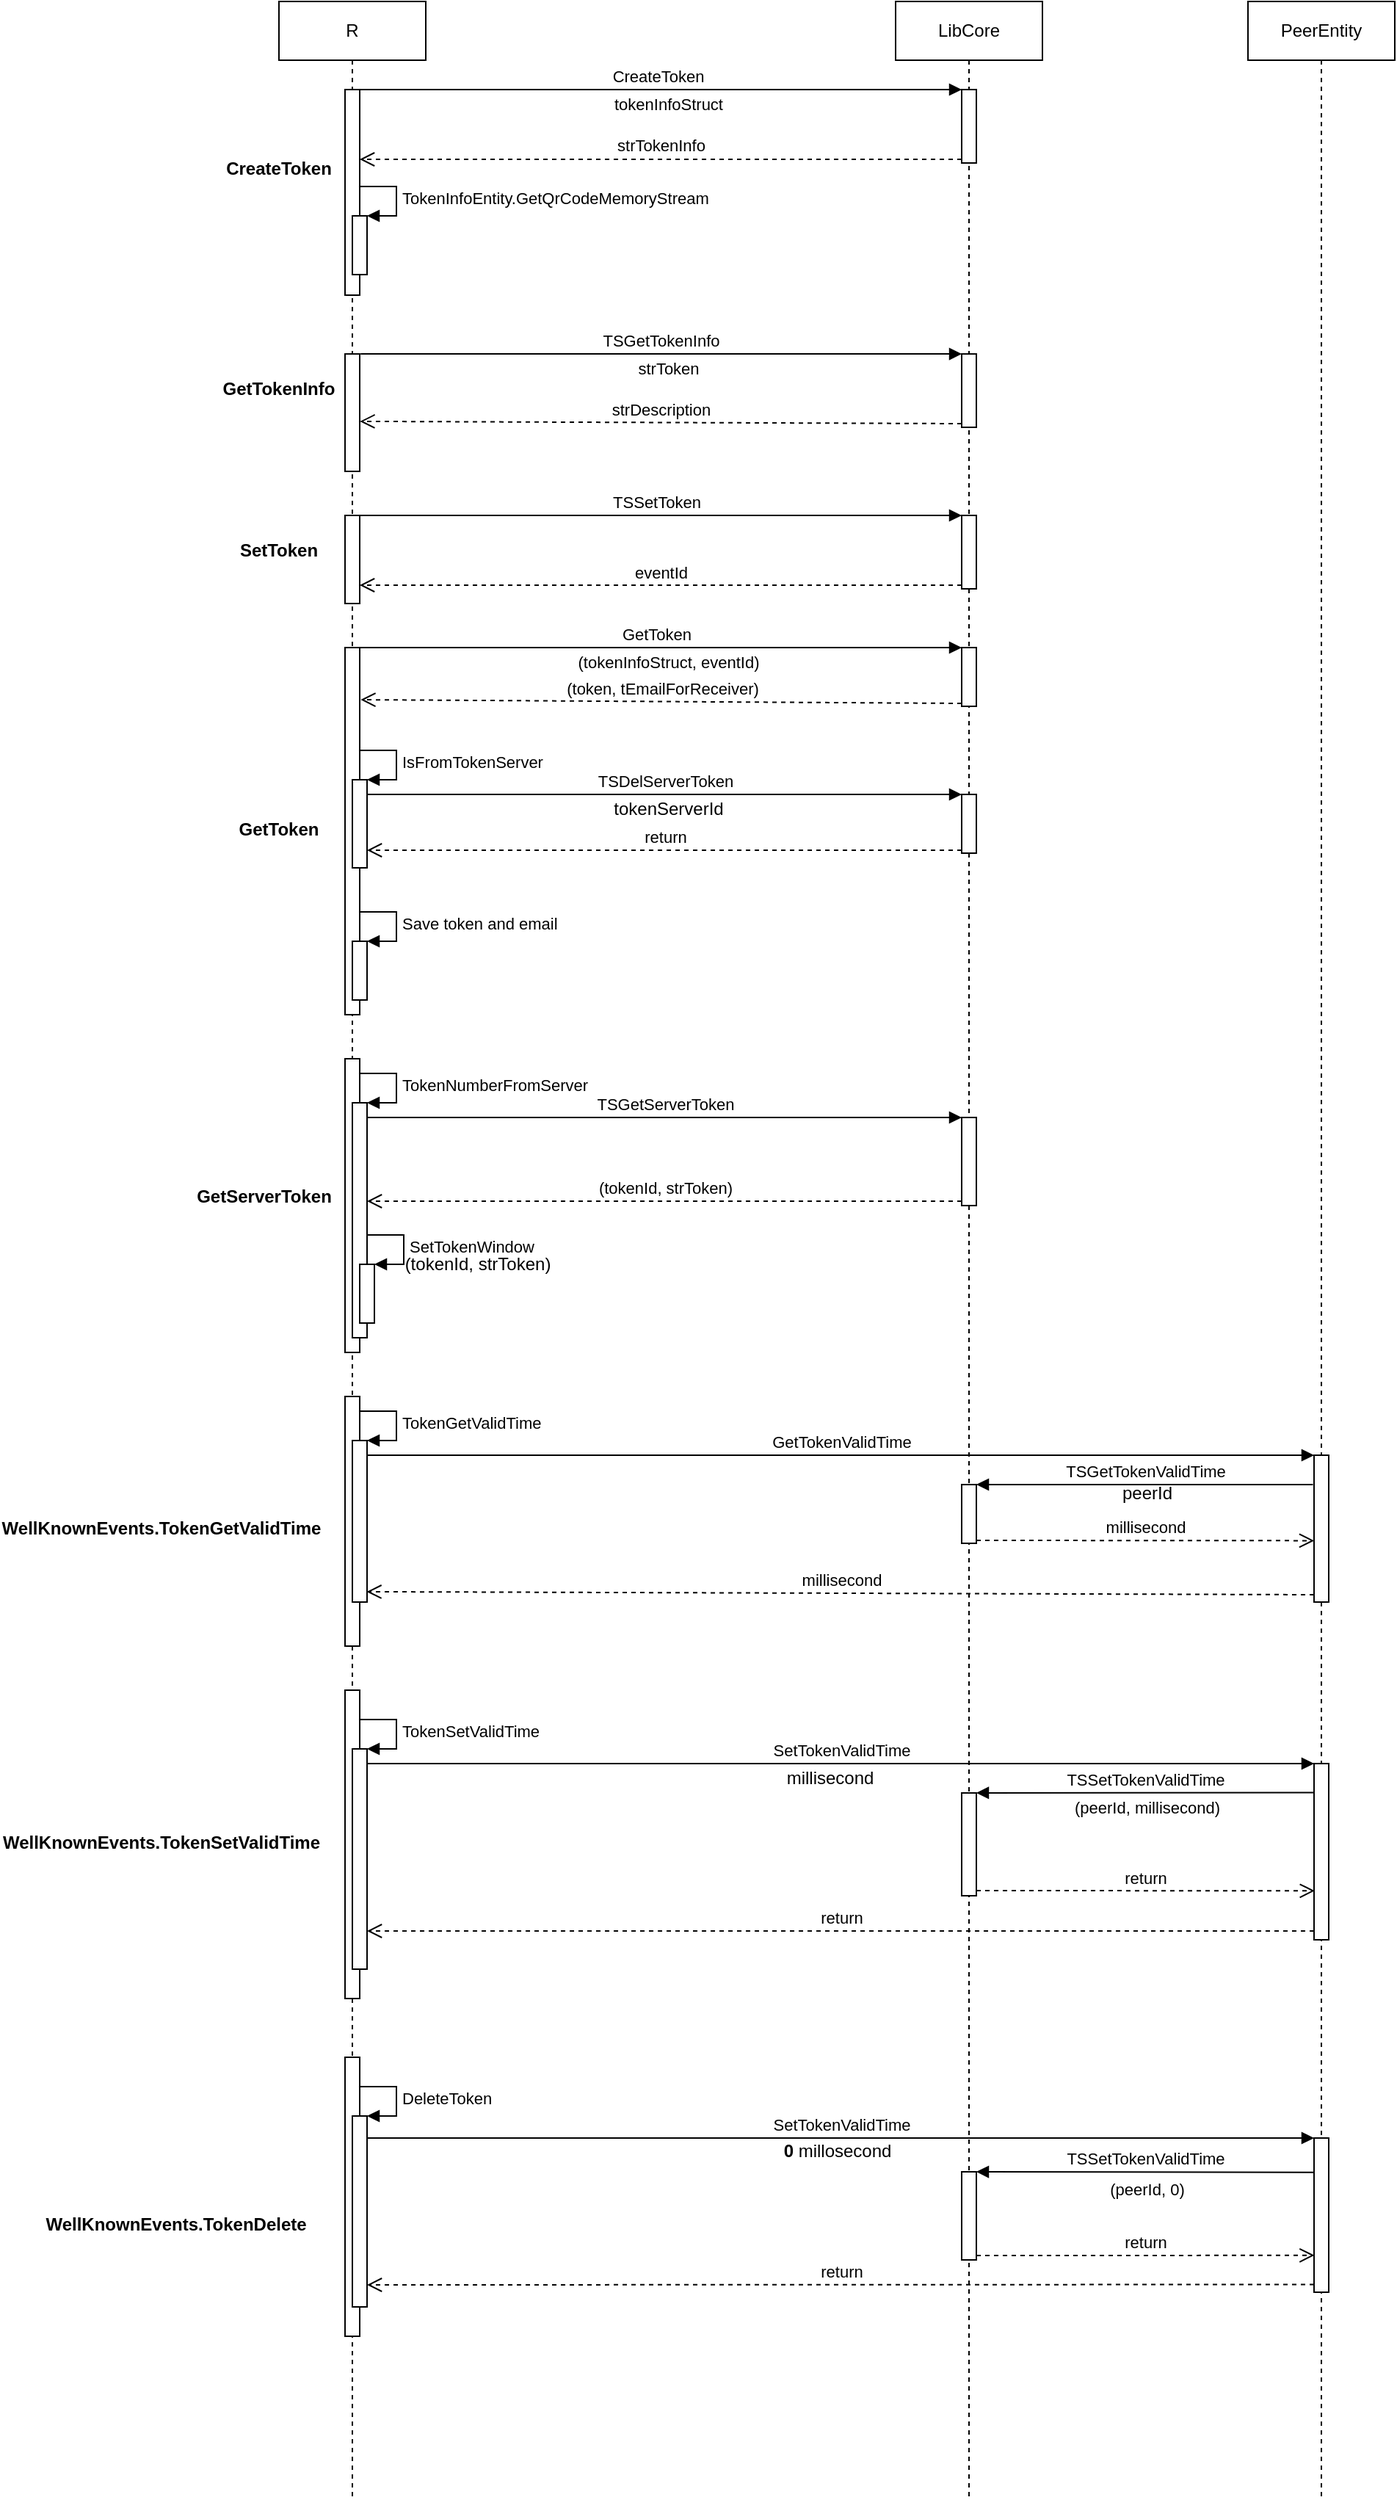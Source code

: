 <mxfile version="13.7.9" type="device"><diagram id="-pO2Lz9qUrQI5gXO0Bqv" name="Page-1"><mxGraphModel dx="1764" dy="556" grid="1" gridSize="10" guides="1" tooltips="1" connect="1" arrows="1" fold="1" page="1" pageScale="1" pageWidth="850" pageHeight="1100" math="0" shadow="0"><root><mxCell id="0"/><mxCell id="1" parent="0"/><mxCell id="dyQVklc0AuPWEv5deUCc-2" value="R" style="shape=umlLifeline;perimeter=lifelinePerimeter;whiteSpace=wrap;html=1;container=1;collapsible=0;recursiveResize=0;outlineConnect=0;" vertex="1" parent="1"><mxGeometry x="-380" y="40" width="100" height="1700" as="geometry"/></mxCell><mxCell id="dyQVklc0AuPWEv5deUCc-8" value="" style="html=1;points=[];perimeter=orthogonalPerimeter;" vertex="1" parent="dyQVklc0AuPWEv5deUCc-2"><mxGeometry x="45" y="60" width="10" height="140" as="geometry"/></mxCell><mxCell id="dyQVklc0AuPWEv5deUCc-14" value="" style="html=1;points=[];perimeter=orthogonalPerimeter;" vertex="1" parent="dyQVklc0AuPWEv5deUCc-2"><mxGeometry x="45" y="240.05" width="10" height="79.95" as="geometry"/></mxCell><mxCell id="dyQVklc0AuPWEv5deUCc-19" value="" style="html=1;points=[];perimeter=orthogonalPerimeter;" vertex="1" parent="dyQVklc0AuPWEv5deUCc-2"><mxGeometry x="45" y="350" width="10" height="60" as="geometry"/></mxCell><mxCell id="dyQVklc0AuPWEv5deUCc-29" value="" style="html=1;points=[];perimeter=orthogonalPerimeter;" vertex="1" parent="dyQVklc0AuPWEv5deUCc-2"><mxGeometry x="45" y="440" width="10" height="250" as="geometry"/></mxCell><mxCell id="dyQVklc0AuPWEv5deUCc-38" value="" style="html=1;points=[];perimeter=orthogonalPerimeter;" vertex="1" parent="dyQVklc0AuPWEv5deUCc-2"><mxGeometry x="50" y="530" width="10" height="60" as="geometry"/></mxCell><mxCell id="dyQVklc0AuPWEv5deUCc-39" value="IsFromTokenServer" style="edgeStyle=orthogonalEdgeStyle;html=1;align=left;spacingLeft=2;endArrow=block;rounded=0;entryX=1;entryY=0;" edge="1" target="dyQVklc0AuPWEv5deUCc-38" parent="dyQVklc0AuPWEv5deUCc-2"><mxGeometry relative="1" as="geometry"><mxPoint x="55" y="510" as="sourcePoint"/><Array as="points"><mxPoint x="80" y="510"/></Array></mxGeometry></mxCell><mxCell id="dyQVklc0AuPWEv5deUCc-47" value="" style="html=1;points=[];perimeter=orthogonalPerimeter;" vertex="1" parent="dyQVklc0AuPWEv5deUCc-2"><mxGeometry x="50" y="640" width="10" height="40" as="geometry"/></mxCell><mxCell id="dyQVklc0AuPWEv5deUCc-48" value="Save token and email" style="edgeStyle=orthogonalEdgeStyle;html=1;align=left;spacingLeft=2;endArrow=block;rounded=0;entryX=1;entryY=0;" edge="1" target="dyQVklc0AuPWEv5deUCc-47" parent="dyQVklc0AuPWEv5deUCc-2"><mxGeometry relative="1" as="geometry"><mxPoint x="55" y="620" as="sourcePoint"/><Array as="points"><mxPoint x="80" y="620"/></Array></mxGeometry></mxCell><mxCell id="dyQVklc0AuPWEv5deUCc-50" value="" style="html=1;points=[];perimeter=orthogonalPerimeter;" vertex="1" parent="dyQVklc0AuPWEv5deUCc-2"><mxGeometry x="45" y="720" width="10" height="200" as="geometry"/></mxCell><mxCell id="dyQVklc0AuPWEv5deUCc-54" value="" style="html=1;points=[];perimeter=orthogonalPerimeter;" vertex="1" parent="dyQVklc0AuPWEv5deUCc-2"><mxGeometry x="50" y="750" width="10" height="160" as="geometry"/></mxCell><mxCell id="dyQVklc0AuPWEv5deUCc-55" value="TokenNumberFromServer" style="edgeStyle=orthogonalEdgeStyle;html=1;align=left;spacingLeft=2;endArrow=block;rounded=0;entryX=1;entryY=0;" edge="1" target="dyQVklc0AuPWEv5deUCc-54" parent="dyQVklc0AuPWEv5deUCc-2"><mxGeometry relative="1" as="geometry"><mxPoint x="55" y="730" as="sourcePoint"/><Array as="points"><mxPoint x="80" y="730"/></Array></mxGeometry></mxCell><mxCell id="dyQVklc0AuPWEv5deUCc-56" value="" style="html=1;points=[];perimeter=orthogonalPerimeter;" vertex="1" parent="dyQVklc0AuPWEv5deUCc-2"><mxGeometry x="55" y="860" width="10" height="40" as="geometry"/></mxCell><mxCell id="dyQVklc0AuPWEv5deUCc-57" value="SetTokenWindow" style="edgeStyle=orthogonalEdgeStyle;html=1;align=left;spacingLeft=2;endArrow=block;rounded=0;entryX=1;entryY=0;" edge="1" target="dyQVklc0AuPWEv5deUCc-56" parent="dyQVklc0AuPWEv5deUCc-2"><mxGeometry relative="1" as="geometry"><mxPoint x="60" y="840" as="sourcePoint"/><Array as="points"><mxPoint x="85" y="840"/></Array></mxGeometry></mxCell><mxCell id="dyQVklc0AuPWEv5deUCc-59" value="" style="html=1;points=[];perimeter=orthogonalPerimeter;" vertex="1" parent="dyQVklc0AuPWEv5deUCc-2"><mxGeometry x="45" y="950" width="10" height="170" as="geometry"/></mxCell><mxCell id="dyQVklc0AuPWEv5deUCc-60" value="" style="html=1;points=[];perimeter=orthogonalPerimeter;" vertex="1" parent="dyQVklc0AuPWEv5deUCc-2"><mxGeometry x="50" y="980" width="10" height="110" as="geometry"/></mxCell><mxCell id="dyQVklc0AuPWEv5deUCc-61" value="TokenGetValidTime" style="edgeStyle=orthogonalEdgeStyle;html=1;align=left;spacingLeft=2;endArrow=block;rounded=0;entryX=1;entryY=0;" edge="1" target="dyQVklc0AuPWEv5deUCc-60" parent="dyQVklc0AuPWEv5deUCc-2"><mxGeometry relative="1" as="geometry"><mxPoint x="55" y="960" as="sourcePoint"/><Array as="points"><mxPoint x="80" y="960"/></Array></mxGeometry></mxCell><mxCell id="dyQVklc0AuPWEv5deUCc-73" value="" style="html=1;points=[];perimeter=orthogonalPerimeter;" vertex="1" parent="dyQVklc0AuPWEv5deUCc-2"><mxGeometry x="45" y="1150" width="10" height="210" as="geometry"/></mxCell><mxCell id="dyQVklc0AuPWEv5deUCc-75" value="" style="html=1;points=[];perimeter=orthogonalPerimeter;" vertex="1" parent="dyQVklc0AuPWEv5deUCc-2"><mxGeometry x="50" y="1190" width="10" height="150" as="geometry"/></mxCell><mxCell id="dyQVklc0AuPWEv5deUCc-76" value="TokenSetValidTime" style="edgeStyle=orthogonalEdgeStyle;html=1;align=left;spacingLeft=2;endArrow=block;rounded=0;entryX=1;entryY=0;" edge="1" target="dyQVklc0AuPWEv5deUCc-75" parent="dyQVklc0AuPWEv5deUCc-2"><mxGeometry relative="1" as="geometry"><mxPoint x="55" y="1170" as="sourcePoint"/><Array as="points"><mxPoint x="80" y="1170"/></Array></mxGeometry></mxCell><mxCell id="dyQVklc0AuPWEv5deUCc-86" value="" style="html=1;points=[];perimeter=orthogonalPerimeter;" vertex="1" parent="dyQVklc0AuPWEv5deUCc-2"><mxGeometry x="45" y="1400" width="10" height="190" as="geometry"/></mxCell><mxCell id="dyQVklc0AuPWEv5deUCc-88" value="" style="html=1;points=[];perimeter=orthogonalPerimeter;" vertex="1" parent="dyQVklc0AuPWEv5deUCc-2"><mxGeometry x="50" y="1440" width="10" height="130" as="geometry"/></mxCell><mxCell id="dyQVklc0AuPWEv5deUCc-89" value="DeleteToken" style="edgeStyle=orthogonalEdgeStyle;html=1;align=left;spacingLeft=2;endArrow=block;rounded=0;entryX=1;entryY=0;" edge="1" target="dyQVklc0AuPWEv5deUCc-88" parent="dyQVklc0AuPWEv5deUCc-2"><mxGeometry relative="1" as="geometry"><mxPoint x="55" y="1420" as="sourcePoint"/><Array as="points"><mxPoint x="80" y="1420"/></Array></mxGeometry></mxCell><mxCell id="dyQVklc0AuPWEv5deUCc-4" value="LibCore" style="shape=umlLifeline;perimeter=lifelinePerimeter;whiteSpace=wrap;html=1;container=1;collapsible=0;recursiveResize=0;outlineConnect=0;" vertex="1" parent="1"><mxGeometry x="40" y="40" width="100" height="1700" as="geometry"/></mxCell><mxCell id="dyQVklc0AuPWEv5deUCc-5" value="" style="html=1;points=[];perimeter=orthogonalPerimeter;" vertex="1" parent="dyQVklc0AuPWEv5deUCc-4"><mxGeometry x="45" y="60" width="10" height="50" as="geometry"/></mxCell><mxCell id="dyQVklc0AuPWEv5deUCc-16" value="" style="html=1;points=[];perimeter=orthogonalPerimeter;" vertex="1" parent="dyQVklc0AuPWEv5deUCc-4"><mxGeometry x="45" y="240.05" width="10" height="49.95" as="geometry"/></mxCell><mxCell id="dyQVklc0AuPWEv5deUCc-26" value="" style="html=1;points=[];perimeter=orthogonalPerimeter;" vertex="1" parent="dyQVklc0AuPWEv5deUCc-4"><mxGeometry x="45" y="350" width="10" height="50" as="geometry"/></mxCell><mxCell id="dyQVklc0AuPWEv5deUCc-30" value="" style="html=1;points=[];perimeter=orthogonalPerimeter;" vertex="1" parent="dyQVklc0AuPWEv5deUCc-4"><mxGeometry x="45" y="440" width="10" height="40" as="geometry"/></mxCell><mxCell id="dyQVklc0AuPWEv5deUCc-40" value="" style="html=1;points=[];perimeter=orthogonalPerimeter;" vertex="1" parent="dyQVklc0AuPWEv5deUCc-4"><mxGeometry x="45" y="540" width="10" height="40" as="geometry"/></mxCell><mxCell id="dyQVklc0AuPWEv5deUCc-51" value="" style="html=1;points=[];perimeter=orthogonalPerimeter;" vertex="1" parent="dyQVklc0AuPWEv5deUCc-4"><mxGeometry x="45" y="760" width="10" height="60" as="geometry"/></mxCell><mxCell id="dyQVklc0AuPWEv5deUCc-67" value="" style="html=1;points=[];perimeter=orthogonalPerimeter;" vertex="1" parent="dyQVklc0AuPWEv5deUCc-4"><mxGeometry x="45" y="1010" width="10" height="40" as="geometry"/></mxCell><mxCell id="dyQVklc0AuPWEv5deUCc-81" value="" style="html=1;points=[];perimeter=orthogonalPerimeter;" vertex="1" parent="dyQVklc0AuPWEv5deUCc-4"><mxGeometry x="45" y="1220" width="10" height="70" as="geometry"/></mxCell><mxCell id="dyQVklc0AuPWEv5deUCc-102" value="" style="html=1;points=[];perimeter=orthogonalPerimeter;" vertex="1" parent="dyQVklc0AuPWEv5deUCc-4"><mxGeometry x="45" y="1478" width="10" height="60" as="geometry"/></mxCell><mxCell id="dyQVklc0AuPWEv5deUCc-6" value="CreateToken" style="html=1;verticalAlign=bottom;endArrow=block;entryX=0;entryY=0;" edge="1" target="dyQVklc0AuPWEv5deUCc-5" parent="1" source="dyQVklc0AuPWEv5deUCc-2"><mxGeometry relative="1" as="geometry"><mxPoint x="20" y="100" as="sourcePoint"/></mxGeometry></mxCell><mxCell id="dyQVklc0AuPWEv5deUCc-36" value="tokenInfoStruct" style="edgeLabel;html=1;align=center;verticalAlign=middle;resizable=0;points=[];" vertex="1" connectable="0" parent="dyQVklc0AuPWEv5deUCc-6"><mxGeometry x="0.044" y="1" relative="1" as="geometry"><mxPoint x="-1.5" y="11" as="offset"/></mxGeometry></mxCell><mxCell id="dyQVklc0AuPWEv5deUCc-9" value="CreateToken" style="text;align=center;fontStyle=1;verticalAlign=middle;spacingLeft=3;spacingRight=3;strokeColor=none;rotatable=0;points=[[0,0.5],[1,0.5]];portConstraint=eastwest;" vertex="1" parent="1"><mxGeometry x="-420" y="140" width="80" height="26" as="geometry"/></mxCell><mxCell id="dyQVklc0AuPWEv5deUCc-7" value="strTokenInfo" style="html=1;verticalAlign=bottom;endArrow=open;dashed=1;endSize=8;exitX=0;exitY=0.95;" edge="1" source="dyQVklc0AuPWEv5deUCc-5" parent="1" target="dyQVklc0AuPWEv5deUCc-8"><mxGeometry relative="1" as="geometry"><mxPoint x="-320" y="138" as="targetPoint"/></mxGeometry></mxCell><mxCell id="dyQVklc0AuPWEv5deUCc-12" value="" style="html=1;points=[];perimeter=orthogonalPerimeter;" vertex="1" parent="1"><mxGeometry x="-330" y="186" width="10" height="40" as="geometry"/></mxCell><mxCell id="dyQVklc0AuPWEv5deUCc-13" value="TokenInfoEntity.GetQrCodeMemoryStream" style="edgeStyle=orthogonalEdgeStyle;html=1;align=left;spacingLeft=2;endArrow=block;rounded=0;entryX=1;entryY=0;" edge="1" target="dyQVklc0AuPWEv5deUCc-12" parent="1"><mxGeometry relative="1" as="geometry"><mxPoint x="-325" y="166" as="sourcePoint"/><Array as="points"><mxPoint x="-300" y="166"/></Array></mxGeometry></mxCell><mxCell id="dyQVklc0AuPWEv5deUCc-15" value="GetTokenInfo" style="text;align=center;fontStyle=1;verticalAlign=middle;spacingLeft=3;spacingRight=3;strokeColor=none;rotatable=0;points=[[0,0.5],[1,0.5]];portConstraint=eastwest;" vertex="1" parent="1"><mxGeometry x="-420" y="290.05" width="80" height="26" as="geometry"/></mxCell><mxCell id="dyQVklc0AuPWEv5deUCc-17" value="TSGetTokenInfo" style="html=1;verticalAlign=bottom;endArrow=block;entryX=0;entryY=0;exitX=1.061;exitY=-0.001;exitDx=0;exitDy=0;exitPerimeter=0;" edge="1" target="dyQVklc0AuPWEv5deUCc-16" parent="1" source="dyQVklc0AuPWEv5deUCc-14"><mxGeometry relative="1" as="geometry"><mxPoint x="15" y="280.05" as="sourcePoint"/></mxGeometry></mxCell><mxCell id="dyQVklc0AuPWEv5deUCc-37" value="strToken" style="edgeLabel;html=1;align=center;verticalAlign=middle;resizable=0;points=[];" vertex="1" connectable="0" parent="dyQVklc0AuPWEv5deUCc-17"><mxGeometry x="0.061" y="-1" relative="1" as="geometry"><mxPoint x="-7.81" y="9.04" as="offset"/></mxGeometry></mxCell><mxCell id="dyQVklc0AuPWEv5deUCc-18" value="strDescription" style="html=1;verticalAlign=bottom;endArrow=open;dashed=1;endSize=8;exitX=0;exitY=0.95;entryX=1.015;entryY=0.574;entryDx=0;entryDy=0;entryPerimeter=0;" edge="1" source="dyQVklc0AuPWEv5deUCc-16" parent="1" target="dyQVklc0AuPWEv5deUCc-14"><mxGeometry relative="1" as="geometry"><mxPoint x="-320" y="309.05" as="targetPoint"/></mxGeometry></mxCell><mxCell id="dyQVklc0AuPWEv5deUCc-20" value="SetToken" style="text;align=center;fontStyle=1;verticalAlign=middle;spacingLeft=3;spacingRight=3;strokeColor=none;rotatable=0;points=[[0,0.5],[1,0.5]];portConstraint=eastwest;" vertex="1" parent="1"><mxGeometry x="-420" y="400" width="80" height="26" as="geometry"/></mxCell><mxCell id="dyQVklc0AuPWEv5deUCc-27" value="TSSetToken" style="html=1;verticalAlign=bottom;endArrow=block;entryX=0;entryY=0;" edge="1" target="dyQVklc0AuPWEv5deUCc-26" parent="1"><mxGeometry relative="1" as="geometry"><mxPoint x="-330.333" y="390.0" as="sourcePoint"/></mxGeometry></mxCell><mxCell id="dyQVklc0AuPWEv5deUCc-28" value="eventId" style="html=1;verticalAlign=bottom;endArrow=open;dashed=1;endSize=8;exitX=0;exitY=0.95;" edge="1" source="dyQVklc0AuPWEv5deUCc-26" parent="1" target="dyQVklc0AuPWEv5deUCc-19"><mxGeometry relative="1" as="geometry"><mxPoint x="-320" y="418" as="targetPoint"/></mxGeometry></mxCell><mxCell id="dyQVklc0AuPWEv5deUCc-31" value="GetToken" style="html=1;verticalAlign=bottom;endArrow=block;entryX=0;entryY=0;" edge="1" target="dyQVklc0AuPWEv5deUCc-30" parent="1"><mxGeometry relative="1" as="geometry"><mxPoint x="-330.333" y="480" as="sourcePoint"/></mxGeometry></mxCell><mxCell id="dyQVklc0AuPWEv5deUCc-34" value="(tokenInfoStruct, eventId)" style="edgeLabel;html=1;align=center;verticalAlign=middle;resizable=0;points=[];" vertex="1" connectable="0" parent="dyQVklc0AuPWEv5deUCc-31"><mxGeometry x="0.157" relative="1" as="geometry"><mxPoint x="-24.93" y="10" as="offset"/></mxGeometry></mxCell><mxCell id="dyQVklc0AuPWEv5deUCc-32" value="(token,&amp;nbsp;tEmailForReceiver)" style="html=1;verticalAlign=bottom;endArrow=open;dashed=1;endSize=8;exitX=0;exitY=0.95;entryX=1.067;entryY=0.142;entryDx=0;entryDy=0;entryPerimeter=0;" edge="1" source="dyQVklc0AuPWEv5deUCc-30" parent="1" target="dyQVklc0AuPWEv5deUCc-29"><mxGeometry relative="1" as="geometry"><mxPoint x="-320" y="518" as="targetPoint"/></mxGeometry></mxCell><mxCell id="dyQVklc0AuPWEv5deUCc-35" value="GetToken" style="text;align=center;fontStyle=1;verticalAlign=middle;spacingLeft=3;spacingRight=3;strokeColor=none;rotatable=0;points=[[0,0.5],[1,0.5]];portConstraint=eastwest;" vertex="1" parent="1"><mxGeometry x="-420" y="590" width="80" height="26" as="geometry"/></mxCell><mxCell id="dyQVklc0AuPWEv5deUCc-41" value="TSDelServerToken" style="html=1;verticalAlign=bottom;endArrow=block;entryX=0;entryY=0;" edge="1" target="dyQVklc0AuPWEv5deUCc-40" parent="1"><mxGeometry relative="1" as="geometry"><mxPoint x="-320" y="580" as="sourcePoint"/></mxGeometry></mxCell><mxCell id="dyQVklc0AuPWEv5deUCc-43" value="tokenServerId" style="text;html=1;align=center;verticalAlign=middle;resizable=0;points=[];autosize=1;" vertex="1" parent="1"><mxGeometry x="-160" y="580" width="90" height="20" as="geometry"/></mxCell><mxCell id="dyQVklc0AuPWEv5deUCc-42" value="return" style="html=1;verticalAlign=bottom;endArrow=open;dashed=1;endSize=8;exitX=0;exitY=0.95;" edge="1" source="dyQVklc0AuPWEv5deUCc-40" parent="1"><mxGeometry relative="1" as="geometry"><mxPoint x="-320" y="618" as="targetPoint"/></mxGeometry></mxCell><mxCell id="dyQVklc0AuPWEv5deUCc-49" value="GetServerToken" style="text;align=center;fontStyle=1;verticalAlign=middle;spacingLeft=3;spacingRight=3;strokeColor=none;rotatable=0;points=[[0,0.5],[1,0.5]];portConstraint=eastwest;" vertex="1" parent="1"><mxGeometry x="-430" y="840" width="80" height="26" as="geometry"/></mxCell><mxCell id="dyQVklc0AuPWEv5deUCc-52" value="TSGetServerToken" style="html=1;verticalAlign=bottom;endArrow=block;entryX=0;entryY=0;" edge="1" target="dyQVklc0AuPWEv5deUCc-51" parent="1"><mxGeometry relative="1" as="geometry"><mxPoint x="-320" y="800" as="sourcePoint"/></mxGeometry></mxCell><mxCell id="dyQVklc0AuPWEv5deUCc-53" value="(tokenId,&amp;nbsp;strToken)" style="html=1;verticalAlign=bottom;endArrow=open;dashed=1;endSize=8;exitX=0;exitY=0.95;" edge="1" source="dyQVklc0AuPWEv5deUCc-51" parent="1"><mxGeometry relative="1" as="geometry"><mxPoint x="-320" y="857" as="targetPoint"/></mxGeometry></mxCell><mxCell id="dyQVklc0AuPWEv5deUCc-58" value="(tokenId, strToken)" style="text;html=1;align=center;verticalAlign=middle;resizable=0;points=[];autosize=1;" vertex="1" parent="1"><mxGeometry x="-300" y="890" width="110" height="20" as="geometry"/></mxCell><mxCell id="dyQVklc0AuPWEv5deUCc-63" value="GetTokenValidTime" style="html=1;verticalAlign=bottom;endArrow=block;entryX=0;entryY=0;" edge="1" target="dyQVklc0AuPWEv5deUCc-62" parent="1"><mxGeometry relative="1" as="geometry"><mxPoint x="-320" y="1030" as="sourcePoint"/></mxGeometry></mxCell><mxCell id="dyQVklc0AuPWEv5deUCc-64" value="millisecond" style="html=1;verticalAlign=bottom;endArrow=open;dashed=1;endSize=8;exitX=0;exitY=0.95;entryX=0.971;entryY=0.936;entryDx=0;entryDy=0;entryPerimeter=0;" edge="1" source="dyQVklc0AuPWEv5deUCc-62" parent="1" target="dyQVklc0AuPWEv5deUCc-60"><mxGeometry relative="1" as="geometry"><mxPoint x="-320" y="1059" as="targetPoint"/></mxGeometry></mxCell><mxCell id="dyQVklc0AuPWEv5deUCc-65" value="PeerEntity" style="shape=umlLifeline;perimeter=lifelinePerimeter;whiteSpace=wrap;html=1;container=1;collapsible=0;recursiveResize=0;outlineConnect=0;" vertex="1" parent="1"><mxGeometry x="280" y="40" width="100" height="1700" as="geometry"/></mxCell><mxCell id="dyQVklc0AuPWEv5deUCc-62" value="" style="html=1;points=[];perimeter=orthogonalPerimeter;" vertex="1" parent="dyQVklc0AuPWEv5deUCc-65"><mxGeometry x="45" y="990" width="10" height="100" as="geometry"/></mxCell><mxCell id="dyQVklc0AuPWEv5deUCc-77" value="" style="html=1;points=[];perimeter=orthogonalPerimeter;" vertex="1" parent="dyQVklc0AuPWEv5deUCc-65"><mxGeometry x="45" y="1200" width="10" height="120" as="geometry"/></mxCell><mxCell id="dyQVklc0AuPWEv5deUCc-90" value="" style="html=1;points=[];perimeter=orthogonalPerimeter;" vertex="1" parent="dyQVklc0AuPWEv5deUCc-65"><mxGeometry x="45" y="1455" width="10" height="105" as="geometry"/></mxCell><mxCell id="dyQVklc0AuPWEv5deUCc-68" value="TSGetTokenValidTime" style="html=1;verticalAlign=bottom;endArrow=block;entryX=1;entryY=0;exitX=-0.079;exitY=0.2;exitDx=0;exitDy=0;exitPerimeter=0;" edge="1" target="dyQVklc0AuPWEv5deUCc-67" parent="1" source="dyQVklc0AuPWEv5deUCc-62"><mxGeometry relative="1" as="geometry"><mxPoint x="320" y="1050" as="sourcePoint"/></mxGeometry></mxCell><mxCell id="dyQVklc0AuPWEv5deUCc-69" value="millisecond" style="html=1;verticalAlign=bottom;endArrow=open;dashed=1;endSize=8;exitX=1;exitY=0.95;entryX=0.006;entryY=0.582;entryDx=0;entryDy=0;entryPerimeter=0;" edge="1" source="dyQVklc0AuPWEv5deUCc-67" parent="1" target="dyQVklc0AuPWEv5deUCc-62"><mxGeometry relative="1" as="geometry"><mxPoint x="320" y="1088" as="targetPoint"/></mxGeometry></mxCell><mxCell id="dyQVklc0AuPWEv5deUCc-70" value="peerId" style="text;html=1;align=center;verticalAlign=middle;resizable=0;points=[];autosize=1;" vertex="1" parent="1"><mxGeometry x="186" y="1046" width="50" height="20" as="geometry"/></mxCell><mxCell id="dyQVklc0AuPWEv5deUCc-71" value="WellKnownEvents.TokenGetValidTime" style="text;align=center;fontStyle=1;verticalAlign=middle;spacingLeft=3;spacingRight=3;strokeColor=none;rotatable=0;points=[[0,0.5],[1,0.5]];portConstraint=eastwest;" vertex="1" parent="1"><mxGeometry x="-570" y="1066" width="220" height="26" as="geometry"/></mxCell><mxCell id="dyQVklc0AuPWEv5deUCc-74" value="WellKnownEvents.TokenSetValidTime" style="text;align=center;fontStyle=1;verticalAlign=middle;spacingLeft=3;spacingRight=3;strokeColor=none;rotatable=0;points=[[0,0.5],[1,0.5]];portConstraint=eastwest;" vertex="1" parent="1"><mxGeometry x="-570" y="1280" width="220" height="26" as="geometry"/></mxCell><mxCell id="dyQVklc0AuPWEv5deUCc-78" value="SetTokenValidTime" style="html=1;verticalAlign=bottom;endArrow=block;entryX=0;entryY=0;" edge="1" target="dyQVklc0AuPWEv5deUCc-77" parent="1"><mxGeometry relative="1" as="geometry"><mxPoint x="-320" y="1240" as="sourcePoint"/></mxGeometry></mxCell><mxCell id="dyQVklc0AuPWEv5deUCc-80" value="millisecond" style="text;html=1;align=center;verticalAlign=middle;resizable=0;points=[];autosize=1;" vertex="1" parent="1"><mxGeometry x="-40" y="1240" width="70" height="20" as="geometry"/></mxCell><mxCell id="dyQVklc0AuPWEv5deUCc-79" value="return" style="html=1;verticalAlign=bottom;endArrow=open;dashed=1;endSize=8;exitX=0;exitY=0.95;" edge="1" source="dyQVklc0AuPWEv5deUCc-77" parent="1"><mxGeometry relative="1" as="geometry"><mxPoint x="-320" y="1354" as="targetPoint"/></mxGeometry></mxCell><mxCell id="dyQVklc0AuPWEv5deUCc-83" value="return" style="html=1;verticalAlign=bottom;endArrow=open;dashed=1;endSize=8;exitX=1;exitY=0.95;entryX=0.042;entryY=0.722;entryDx=0;entryDy=0;entryPerimeter=0;" edge="1" source="dyQVklc0AuPWEv5deUCc-81" parent="1" target="dyQVklc0AuPWEv5deUCc-77"><mxGeometry relative="1" as="geometry"><mxPoint x="320" y="1327" as="targetPoint"/></mxGeometry></mxCell><mxCell id="dyQVklc0AuPWEv5deUCc-82" value="TSSetTokenValidTime" style="html=1;verticalAlign=bottom;endArrow=block;entryX=1;entryY=0;exitX=-0.032;exitY=0.165;exitDx=0;exitDy=0;exitPerimeter=0;" edge="1" target="dyQVklc0AuPWEv5deUCc-81" parent="1" source="dyQVklc0AuPWEv5deUCc-77"><mxGeometry relative="1" as="geometry"><mxPoint x="320" y="1260" as="sourcePoint"/></mxGeometry></mxCell><mxCell id="dyQVklc0AuPWEv5deUCc-85" value="&lt;span style=&quot;font-size: 11px ; background-color: rgb(255 , 255 , 255)&quot;&gt;(peerId, millisecond)&lt;/span&gt;" style="text;html=1;align=center;verticalAlign=middle;resizable=0;points=[];autosize=1;" vertex="1" parent="1"><mxGeometry x="156" y="1260" width="110" height="20" as="geometry"/></mxCell><mxCell id="dyQVklc0AuPWEv5deUCc-87" value="WellKnownEvents.TokenDelete" style="text;align=center;fontStyle=1;verticalAlign=middle;spacingLeft=3;spacingRight=3;strokeColor=none;rotatable=0;points=[[0,0.5],[1,0.5]];portConstraint=eastwest;" vertex="1" parent="1"><mxGeometry x="-560" y="1540" width="220" height="26" as="geometry"/></mxCell><mxCell id="dyQVklc0AuPWEv5deUCc-91" value="SetTokenValidTime" style="html=1;verticalAlign=bottom;endArrow=block;entryX=0;entryY=0;" edge="1" target="dyQVklc0AuPWEv5deUCc-90" parent="1"><mxGeometry relative="1" as="geometry"><mxPoint x="-320" y="1495" as="sourcePoint"/></mxGeometry></mxCell><mxCell id="dyQVklc0AuPWEv5deUCc-92" value="return" style="html=1;verticalAlign=bottom;endArrow=open;dashed=1;endSize=8;exitX=0;exitY=0.95;" edge="1" source="dyQVklc0AuPWEv5deUCc-90" parent="1"><mxGeometry relative="1" as="geometry"><mxPoint x="-320" y="1595" as="targetPoint"/></mxGeometry></mxCell><mxCell id="dyQVklc0AuPWEv5deUCc-93" value="&lt;b&gt;0&lt;/b&gt; millosecond" style="text;html=1;align=center;verticalAlign=middle;resizable=0;points=[];autosize=1;" vertex="1" parent="1"><mxGeometry x="-45" y="1494" width="90" height="20" as="geometry"/></mxCell><mxCell id="dyQVklc0AuPWEv5deUCc-103" value="TSSetTokenValidTime" style="html=1;verticalAlign=bottom;endArrow=block;entryX=1;entryY=0;exitX=0.013;exitY=0.223;exitDx=0;exitDy=0;exitPerimeter=0;" edge="1" target="dyQVklc0AuPWEv5deUCc-102" parent="1" source="dyQVklc0AuPWEv5deUCc-90"><mxGeometry relative="1" as="geometry"><mxPoint x="320" y="1518" as="sourcePoint"/></mxGeometry></mxCell><mxCell id="dyQVklc0AuPWEv5deUCc-104" value="return" style="html=1;verticalAlign=bottom;endArrow=open;dashed=1;endSize=8;exitX=1;exitY=0.95;entryX=0.026;entryY=0.761;entryDx=0;entryDy=0;entryPerimeter=0;" edge="1" source="dyQVklc0AuPWEv5deUCc-102" parent="1" target="dyQVklc0AuPWEv5deUCc-90"><mxGeometry relative="1" as="geometry"><mxPoint x="320" y="1575" as="targetPoint"/></mxGeometry></mxCell><mxCell id="dyQVklc0AuPWEv5deUCc-105" value="&lt;span style=&quot;font-size: 11px ; background-color: rgb(255 , 255 , 255)&quot;&gt;(peerId, 0)&lt;/span&gt;" style="text;html=1;align=center;verticalAlign=middle;resizable=0;points=[];autosize=1;" vertex="1" parent="1"><mxGeometry x="176" y="1520" width="70" height="20" as="geometry"/></mxCell></root></mxGraphModel></diagram></mxfile>